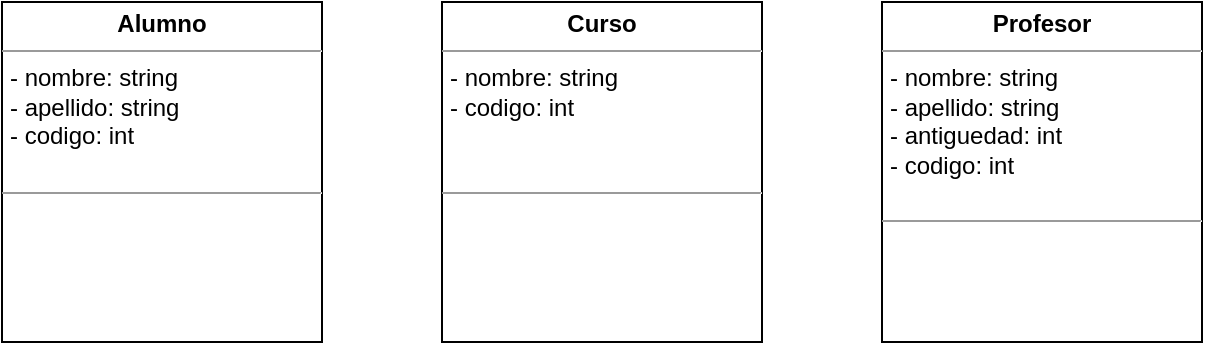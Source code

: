 <mxfile version="10.6.8" type="device"><diagram id="MSAcNunAiZ2cE4ZGSs6p" name="Page-1"><mxGraphModel dx="789" dy="433" grid="1" gridSize="10" guides="1" tooltips="1" connect="1" arrows="1" fold="1" page="1" pageScale="1" pageWidth="827" pageHeight="1169" math="0" shadow="0"><root><mxCell id="0"/><mxCell id="1" parent="0"/><mxCell id="i1ViFMGhGTlIAGWMshj--1" value="&lt;p style=&quot;margin: 0px ; margin-top: 4px ; text-align: center&quot;&gt;&lt;b&gt;Alumno&lt;/b&gt;&lt;/p&gt;&lt;hr size=&quot;1&quot;&gt;&lt;p style=&quot;margin: 0px ; margin-left: 4px&quot;&gt;- nombre: string&lt;/p&gt;&lt;p style=&quot;margin: 0px ; margin-left: 4px&quot;&gt;- apellido: string&lt;/p&gt;&lt;p style=&quot;margin: 0px ; margin-left: 4px&quot;&gt;- codigo: int&lt;/p&gt;&lt;p style=&quot;margin: 0px ; margin-left: 4px&quot;&gt;&lt;br&gt;&lt;/p&gt;&lt;hr size=&quot;1&quot;&gt;&lt;p style=&quot;margin: 0px ; margin-left: 4px&quot;&gt;&lt;br&gt;&lt;/p&gt;" style="verticalAlign=top;align=left;overflow=fill;fontSize=12;fontFamily=Helvetica;html=1;" vertex="1" parent="1"><mxGeometry x="80" y="70" width="160" height="170" as="geometry"/></mxCell><mxCell id="i1ViFMGhGTlIAGWMshj--2" value="&lt;p style=&quot;margin: 0px ; margin-top: 4px ; text-align: center&quot;&gt;&lt;b&gt;Curso&lt;/b&gt;&lt;/p&gt;&lt;hr size=&quot;1&quot;&gt;&lt;p style=&quot;margin: 0px ; margin-left: 4px&quot;&gt;- nombre: string&lt;/p&gt;&lt;p style=&quot;margin: 0px ; margin-left: 4px&quot;&gt;&lt;span&gt;- codigo: int&lt;/span&gt;&lt;br&gt;&lt;/p&gt;&lt;p style=&quot;margin: 0px ; margin-left: 4px&quot;&gt;&lt;br&gt;&lt;/p&gt;&lt;p style=&quot;margin: 0px ; margin-left: 4px&quot;&gt;&lt;br&gt;&lt;/p&gt;&lt;hr size=&quot;1&quot;&gt;&lt;p style=&quot;margin: 0px ; margin-left: 4px&quot;&gt;&lt;br&gt;&lt;/p&gt;" style="verticalAlign=top;align=left;overflow=fill;fontSize=12;fontFamily=Helvetica;html=1;" vertex="1" parent="1"><mxGeometry x="300" y="70" width="160" height="170" as="geometry"/></mxCell><mxCell id="i1ViFMGhGTlIAGWMshj--4" value="&lt;p style=&quot;margin: 0px ; margin-top: 4px ; text-align: center&quot;&gt;&lt;b&gt;Profesor&lt;/b&gt;&lt;/p&gt;&lt;hr size=&quot;1&quot;&gt;&lt;p style=&quot;margin: 0px ; margin-left: 4px&quot;&gt;- nombre: string&lt;/p&gt;&lt;p style=&quot;margin: 0px ; margin-left: 4px&quot;&gt;- apellido: string&lt;/p&gt;&lt;p style=&quot;margin: 0px ; margin-left: 4px&quot;&gt;- antiguedad: int&lt;/p&gt;&lt;p style=&quot;margin: 0px ; margin-left: 4px&quot;&gt;- codigo: int&lt;/p&gt;&lt;p style=&quot;margin: 0px ; margin-left: 4px&quot;&gt;&lt;br&gt;&lt;/p&gt;&lt;hr size=&quot;1&quot;&gt;&lt;p style=&quot;margin: 0px ; margin-left: 4px&quot;&gt;&lt;br&gt;&lt;/p&gt;" style="verticalAlign=top;align=left;overflow=fill;fontSize=12;fontFamily=Helvetica;html=1;" vertex="1" parent="1"><mxGeometry x="520" y="70" width="160" height="170" as="geometry"/></mxCell></root></mxGraphModel></diagram></mxfile>
